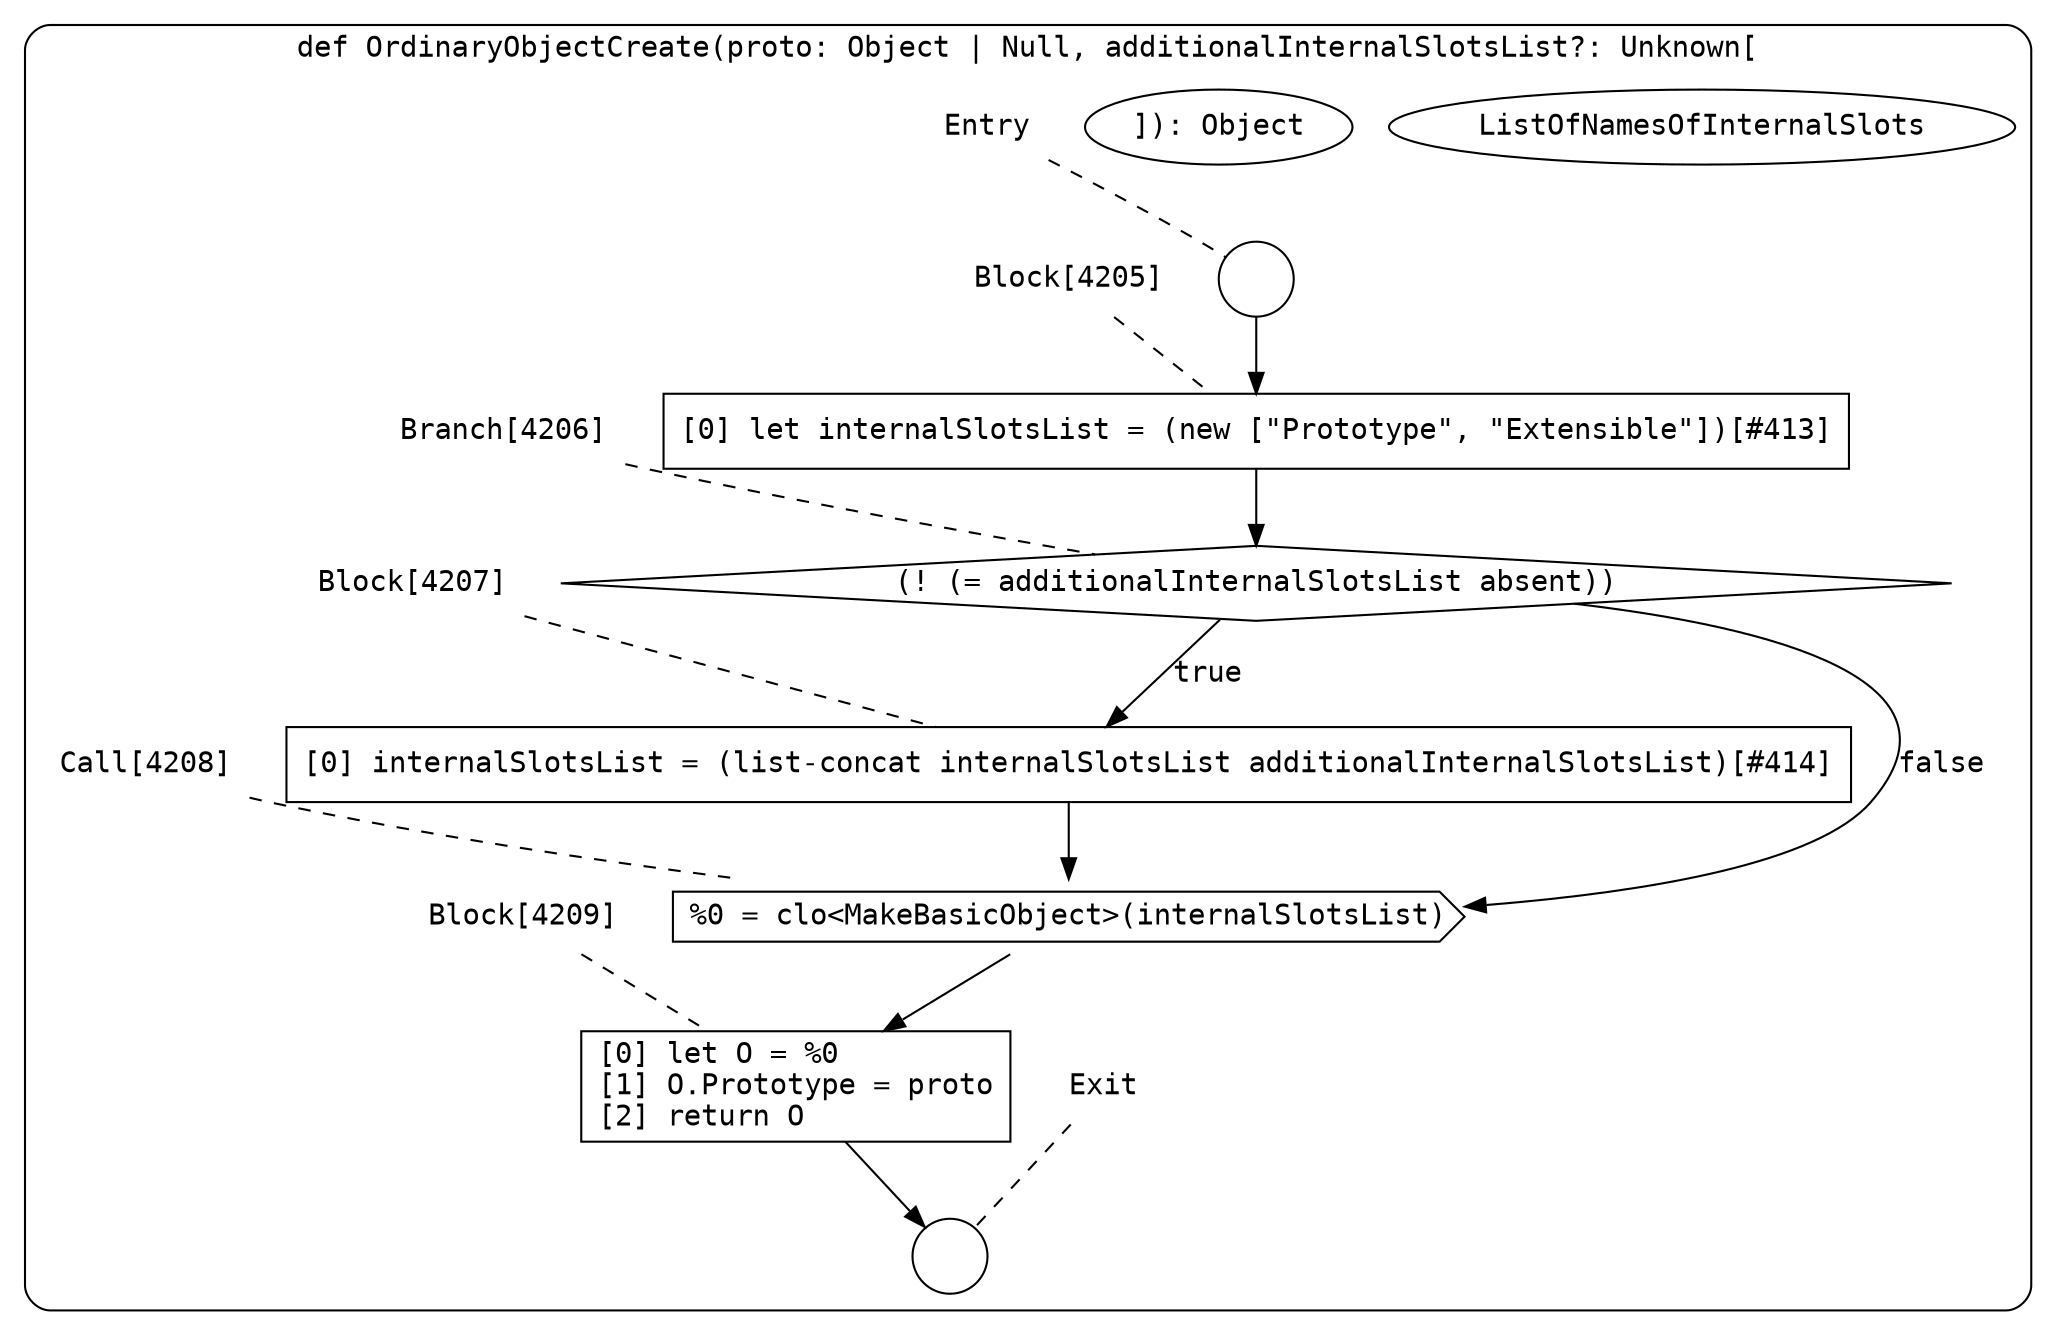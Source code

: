 digraph {
  graph [fontname = "Consolas"]
  node [fontname = "Consolas"]
  edge [fontname = "Consolas"]
  subgraph cluster1072 {
    label = "def OrdinaryObjectCreate(proto: Object | Null, additionalInternalSlotsList?: Unknown["ListOfNamesOfInternalSlots"]): Object"
    style = rounded
    cluster1072_entry_name [shape=none, label=<<font color="black">Entry</font>>]
    cluster1072_entry_name -> cluster1072_entry [arrowhead=none, color="black", style=dashed]
    cluster1072_entry [shape=circle label=" " color="black" fillcolor="white" style=filled]
    cluster1072_entry -> node4205 [color="black"]
    cluster1072_exit_name [shape=none, label=<<font color="black">Exit</font>>]
    cluster1072_exit_name -> cluster1072_exit [arrowhead=none, color="black", style=dashed]
    cluster1072_exit [shape=circle label=" " color="black" fillcolor="white" style=filled]
    node4205_name [shape=none, label=<<font color="black">Block[4205]</font>>]
    node4205_name -> node4205 [arrowhead=none, color="black", style=dashed]
    node4205 [shape=box, label=<<font color="black">[0] let internalSlotsList = (new [&quot;Prototype&quot;, &quot;Extensible&quot;])[#413]<BR ALIGN="LEFT"/></font>> color="black" fillcolor="white", style=filled]
    node4205 -> node4206 [color="black"]
    node4206_name [shape=none, label=<<font color="black">Branch[4206]</font>>]
    node4206_name -> node4206 [arrowhead=none, color="black", style=dashed]
    node4206 [shape=diamond, label=<<font color="black">(! (= additionalInternalSlotsList absent))</font>> color="black" fillcolor="white", style=filled]
    node4206 -> node4207 [label=<<font color="black">true</font>> color="black"]
    node4206 -> node4208 [label=<<font color="black">false</font>> color="black"]
    node4207_name [shape=none, label=<<font color="black">Block[4207]</font>>]
    node4207_name -> node4207 [arrowhead=none, color="black", style=dashed]
    node4207 [shape=box, label=<<font color="black">[0] internalSlotsList = (list-concat internalSlotsList additionalInternalSlotsList)[#414]<BR ALIGN="LEFT"/></font>> color="black" fillcolor="white", style=filled]
    node4207 -> node4208 [color="black"]
    node4208_name [shape=none, label=<<font color="black">Call[4208]</font>>]
    node4208_name -> node4208 [arrowhead=none, color="black", style=dashed]
    node4208 [shape=cds, label=<<font color="black">%0 = clo&lt;MakeBasicObject&gt;(internalSlotsList)</font>> color="black" fillcolor="white", style=filled]
    node4208 -> node4209 [color="black"]
    node4209_name [shape=none, label=<<font color="black">Block[4209]</font>>]
    node4209_name -> node4209 [arrowhead=none, color="black", style=dashed]
    node4209 [shape=box, label=<<font color="black">[0] let O = %0<BR ALIGN="LEFT"/>[1] O.Prototype = proto<BR ALIGN="LEFT"/>[2] return O<BR ALIGN="LEFT"/></font>> color="black" fillcolor="white", style=filled]
    node4209 -> cluster1072_exit [color="black"]
  }
}